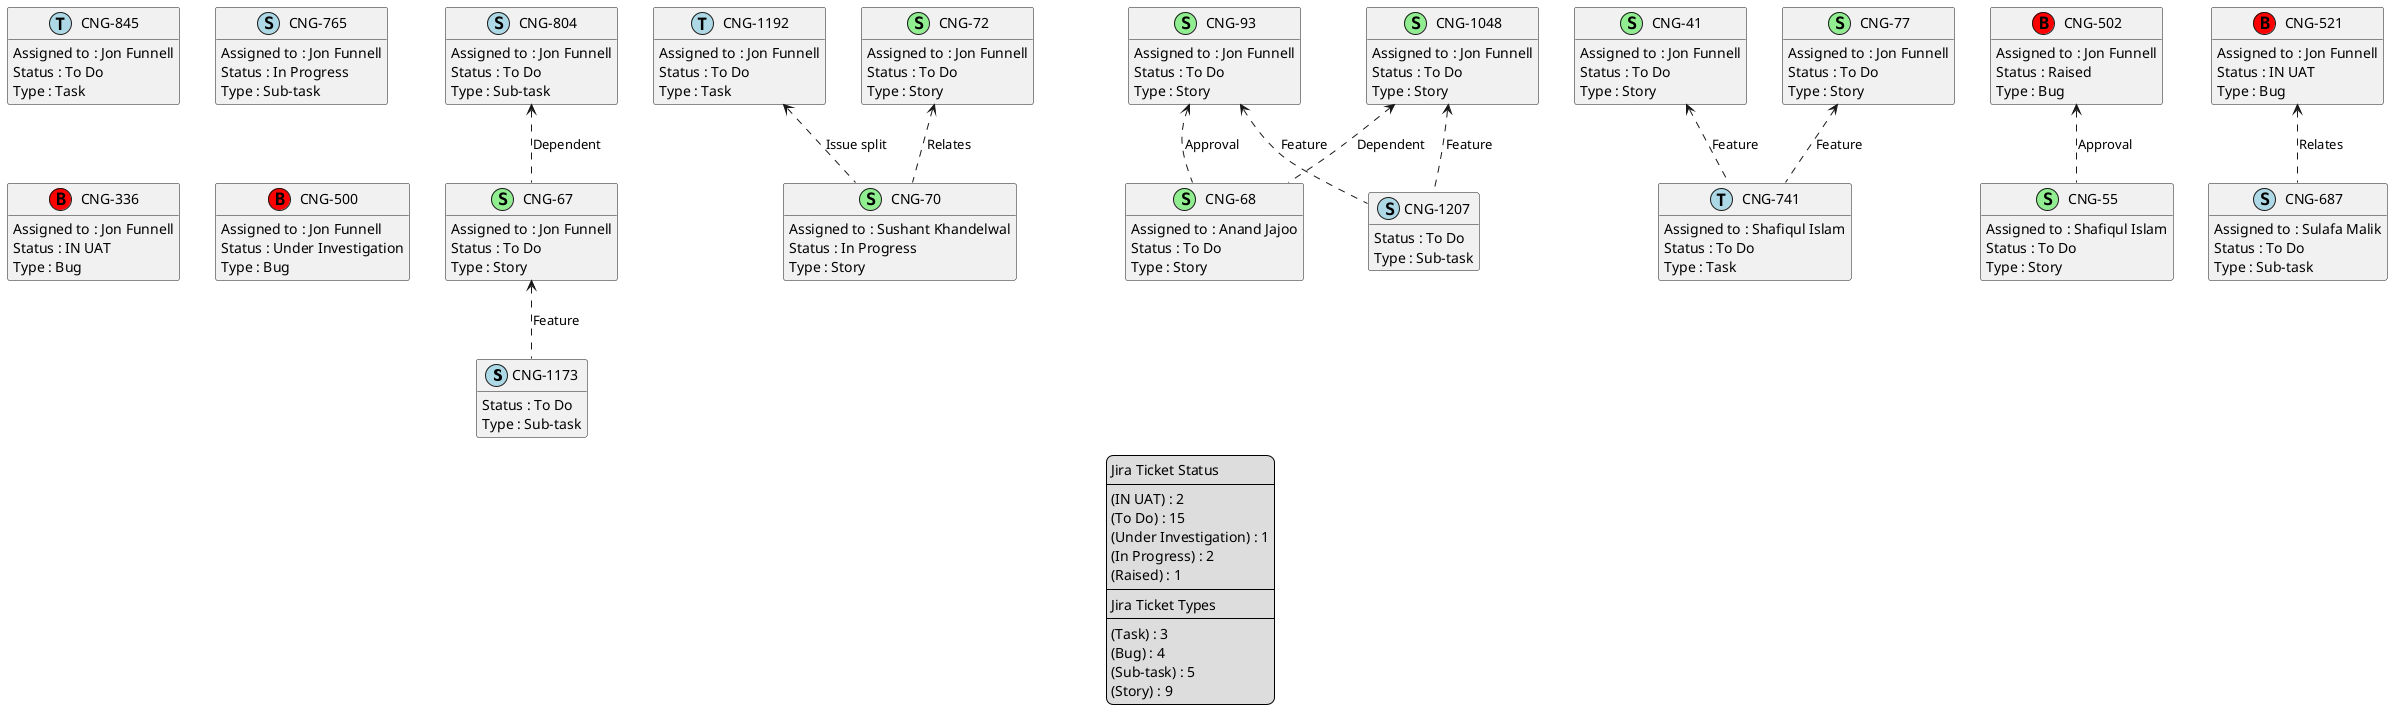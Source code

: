 @startuml
'https://plantuml.com/class-diagram

' GENERATE CLASS DIAGRAM ===========
' Generated at    : Thu Apr 18 10:28:35 CEST 2024

hide empty members

legend
Jira Ticket Status
----
(IN UAT) : 2
(To Do) : 15
(Under Investigation) : 1
(In Progress) : 2
(Raised) : 1
----
Jira Ticket Types
----
(Task) : 3
(Bug) : 4
(Sub-task) : 5
(Story) : 9
end legend


' Tickets =======
class "CNG-1173" << (S,lightblue) >> {
  Status : To Do
  Type : Sub-task
}

class "CNG-1192" << (T,lightblue) >> {
  Assigned to : Jon Funnell
  Status : To Do
  Type : Task
}

class "CNG-70" << (S,lightgreen) >> {
  Assigned to : Sushant Khandelwal
  Status : In Progress
  Type : Story
}

class "CNG-93" << (S,lightgreen) >> {
  Assigned to : Jon Funnell
  Status : To Do
  Type : Story
}

class "CNG-72" << (S,lightgreen) >> {
  Assigned to : Jon Funnell
  Status : To Do
  Type : Story
}

class "CNG-41" << (S,lightgreen) >> {
  Assigned to : Jon Funnell
  Status : To Do
  Type : Story
}

class "CNG-55" << (S,lightgreen) >> {
  Assigned to : Shafiqul Islam
  Status : To Do
  Type : Story
}

class "CNG-845" << (T,lightblue) >> {
  Assigned to : Jon Funnell
  Status : To Do
  Type : Task
}

class "CNG-77" << (S,lightgreen) >> {
  Assigned to : Jon Funnell
  Status : To Do
  Type : Story
}

class "CNG-804" << (S,lightblue) >> {
  Assigned to : Jon Funnell
  Status : To Do
  Type : Sub-task
}

class "CNG-67" << (S,lightgreen) >> {
  Assigned to : Jon Funnell
  Status : To Do
  Type : Story
}

class "CNG-68" << (S,lightgreen) >> {
  Assigned to : Anand Jajoo
  Status : To Do
  Type : Story
}

class "CNG-1207" << (S,lightblue) >> {
  Status : To Do
  Type : Sub-task
}

class "CNG-521" << (B,red) >> {
  Assigned to : Jon Funnell
  Status : IN UAT
  Type : Bug
}

class "CNG-741" << (T,lightblue) >> {
  Assigned to : Shafiqul Islam
  Status : To Do
  Type : Task
}

class "CNG-1048" << (S,lightgreen) >> {
  Assigned to : Jon Funnell
  Status : To Do
  Type : Story
}

class "CNG-765" << (S,lightblue) >> {
  Assigned to : Jon Funnell
  Status : In Progress
  Type : Sub-task
}

class "CNG-336" << (B,red) >> {
  Assigned to : Jon Funnell
  Status : IN UAT
  Type : Bug
}

class "CNG-687" << (S,lightblue) >> {
  Assigned to : Sulafa Malik
  Status : To Do
  Type : Sub-task
}

class "CNG-500" << (B,red) >> {
  Assigned to : Jon Funnell
  Status : Under Investigation
  Type : Bug
}

class "CNG-502" << (B,red) >> {
  Assigned to : Jon Funnell
  Status : Raised
  Type : Bug
}



' Links =======
"CNG-521" <.. "CNG-687" : Relates
"CNG-804" <.. "CNG-67" : Dependent
"CNG-502" <.. "CNG-55" : Approval
"CNG-67" <.. "CNG-1173" : Feature
"CNG-41" <.. "CNG-741" : Feature
"CNG-1192" <.. "CNG-70" : Issue split
"CNG-1048" <.. "CNG-68" : Dependent
"CNG-1048" <.. "CNG-1207" : Feature
"CNG-93" <.. "CNG-68" : Approval
"CNG-93" <.. "CNG-1207" : Feature
"CNG-72" <.. "CNG-70" : Relates
"CNG-77" <.. "CNG-741" : Feature


@enduml
